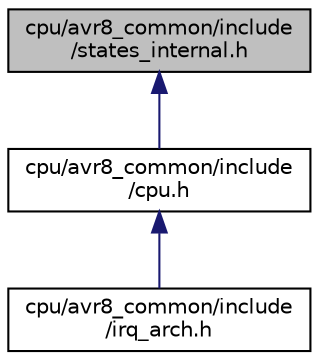 digraph "cpu/avr8_common/include/states_internal.h"
{
 // LATEX_PDF_SIZE
  edge [fontname="Helvetica",fontsize="10",labelfontname="Helvetica",labelfontsize="10"];
  node [fontname="Helvetica",fontsize="10",shape=record];
  Node1 [label="cpu/avr8_common/include\l/states_internal.h",height=0.2,width=0.4,color="black", fillcolor="grey75", style="filled", fontcolor="black",tooltip="States internal interface."];
  Node1 -> Node2 [dir="back",color="midnightblue",fontsize="10",style="solid",fontname="Helvetica"];
  Node2 [label="cpu/avr8_common/include\l/cpu.h",height=0.2,width=0.4,color="black", fillcolor="white", style="filled",URL="$avr8__common_2include_2cpu_8h.html",tooltip="Common implementations and headers for AVR-8 family based micro-controllers."];
  Node2 -> Node3 [dir="back",color="midnightblue",fontsize="10",style="solid",fontname="Helvetica"];
  Node3 [label="cpu/avr8_common/include\l/irq_arch.h",height=0.2,width=0.4,color="black", fillcolor="white", style="filled",URL="$avr8__common_2include_2irq__arch_8h.html",tooltip="Implementation of the kernels irq interface."];
}
